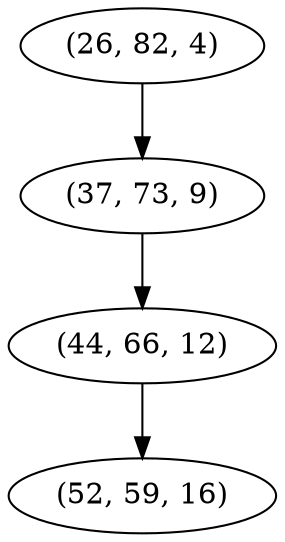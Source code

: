 digraph tree {
    "(26, 82, 4)";
    "(37, 73, 9)";
    "(44, 66, 12)";
    "(52, 59, 16)";
    "(26, 82, 4)" -> "(37, 73, 9)";
    "(37, 73, 9)" -> "(44, 66, 12)";
    "(44, 66, 12)" -> "(52, 59, 16)";
}
